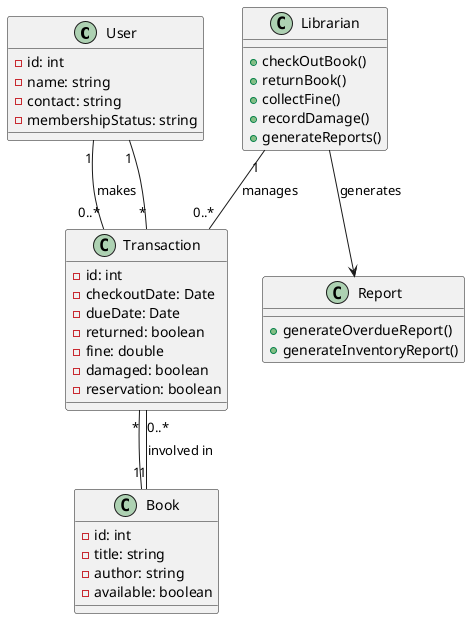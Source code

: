 @startuml
class User {
  - id: int
  - name: string
  - contact: string
  - membershipStatus: string
}

class Book {
  - id: int
  - title: string
  - author: string
  - available: boolean
}

class Transaction {
  - id: int
  - checkoutDate: Date
  - dueDate: Date
  - returned: boolean
  - fine: double
  - damaged: boolean
  - reservation: boolean
}

class Librarian {
  + checkOutBook()
  + returnBook()
  + collectFine()
  + recordDamage()
  + generateReports()
}

class Report {
  + generateOverdueReport()
  + generateInventoryReport()
}

User "1" -- "0..*" Transaction : makes
Book "1" -- "0..*" Transaction : involved in
Librarian "1" -- "0..*" Transaction : manages
Transaction "*" -- "1" Book
Transaction "*" -- "1" User
Librarian --> Report : generates

@enduml
